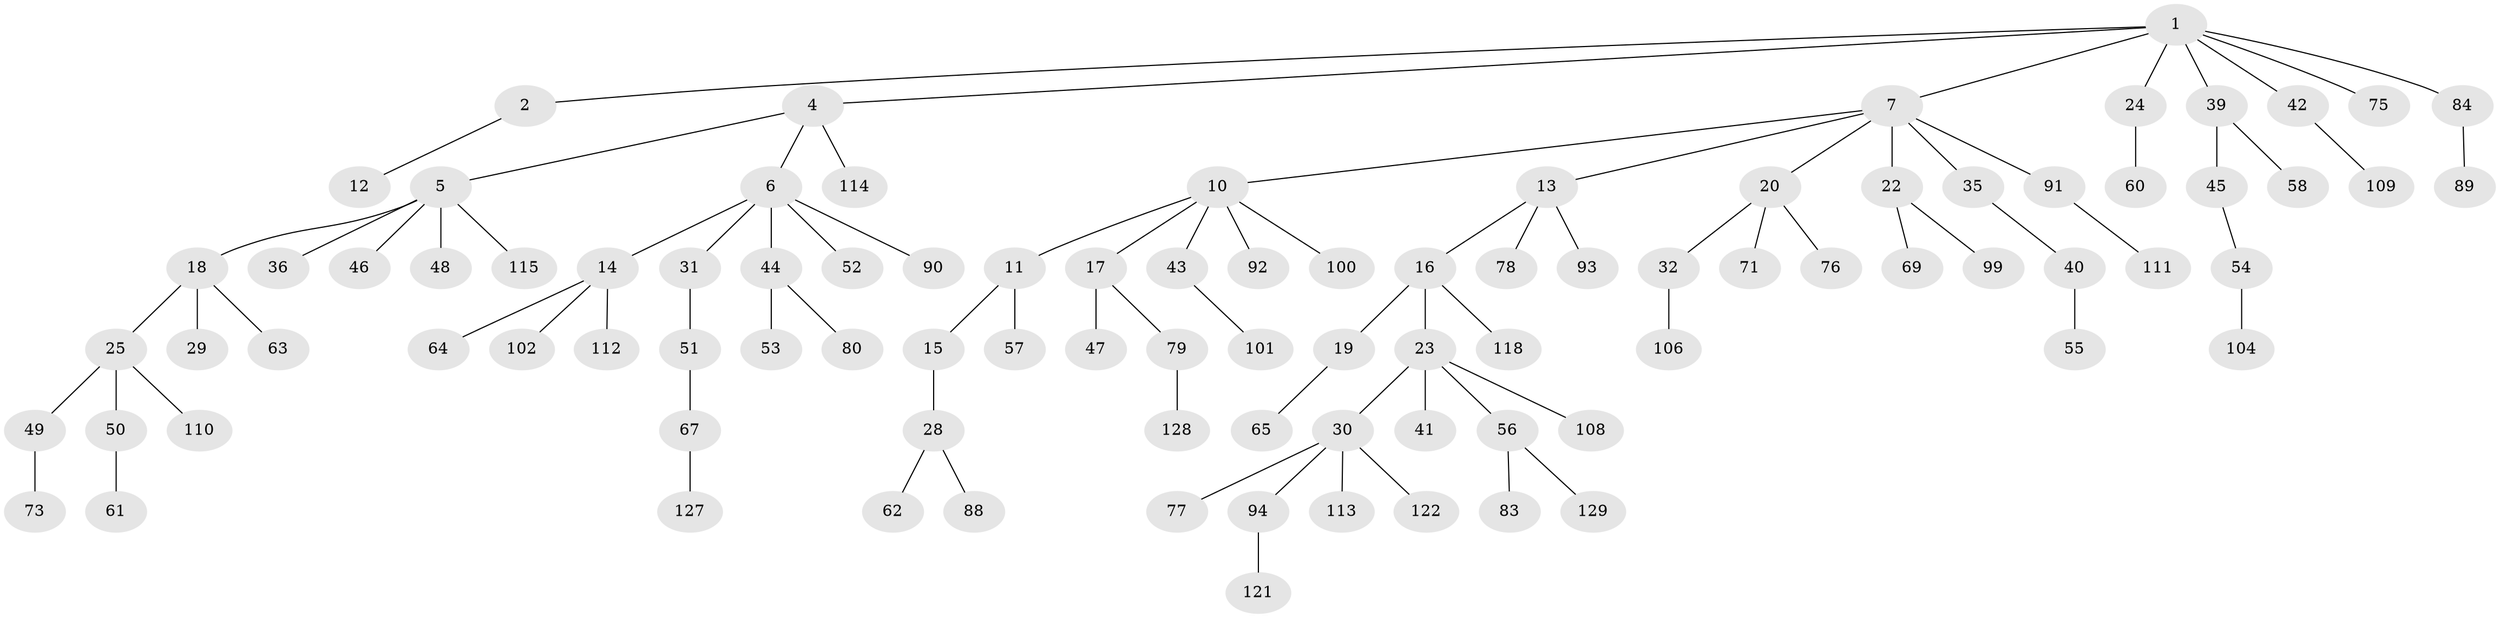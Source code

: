 // original degree distribution, {6: 0.023076923076923078, 2: 0.2153846153846154, 4: 0.1, 7: 0.007692307692307693, 5: 0.023076923076923078, 3: 0.1076923076923077, 1: 0.5230769230769231}
// Generated by graph-tools (version 1.1) at 2025/11/02/27/25 16:11:25]
// undirected, 93 vertices, 92 edges
graph export_dot {
graph [start="1"]
  node [color=gray90,style=filled];
  1 [super="+3"];
  2;
  4;
  5 [super="+34"];
  6 [super="+9"];
  7 [super="+8"];
  10 [super="+38"];
  11 [super="+21"];
  12;
  13 [super="+26"];
  14 [super="+103"];
  15;
  16 [super="+27"];
  17 [super="+123"];
  18 [super="+33"];
  19;
  20;
  22 [super="+82"];
  23 [super="+66"];
  24;
  25;
  28 [super="+72"];
  29;
  30 [super="+81"];
  31;
  32 [super="+86"];
  35 [super="+37"];
  36 [super="+120"];
  39;
  40 [super="+59"];
  41 [super="+70"];
  42 [super="+85"];
  43;
  44;
  45;
  46;
  47;
  48;
  49 [super="+124"];
  50;
  51 [super="+87"];
  52;
  53 [super="+96"];
  54 [super="+105"];
  55;
  56 [super="+125"];
  57;
  58;
  60 [super="+119"];
  61 [super="+68"];
  62;
  63;
  64;
  65 [super="+117"];
  67;
  69;
  71 [super="+74"];
  73;
  75;
  76;
  77 [super="+97"];
  78;
  79 [super="+98"];
  80;
  83;
  84 [super="+126"];
  88 [super="+95"];
  89;
  90;
  91;
  92;
  93;
  94;
  99;
  100 [super="+107"];
  101 [super="+130"];
  102;
  104;
  106;
  108;
  109;
  110;
  111;
  112;
  113;
  114;
  115 [super="+116"];
  118;
  121;
  122;
  127;
  128;
  129;
  1 -- 2;
  1 -- 4;
  1 -- 7;
  1 -- 75;
  1 -- 84;
  1 -- 24;
  1 -- 42;
  1 -- 39;
  2 -- 12;
  4 -- 5;
  4 -- 6;
  4 -- 114;
  5 -- 18;
  5 -- 36;
  5 -- 46;
  5 -- 48;
  5 -- 115;
  6 -- 31;
  6 -- 44;
  6 -- 52;
  6 -- 90;
  6 -- 14;
  7 -- 10;
  7 -- 13;
  7 -- 35;
  7 -- 91;
  7 -- 20;
  7 -- 22;
  10 -- 11;
  10 -- 17;
  10 -- 100;
  10 -- 43;
  10 -- 92;
  11 -- 15;
  11 -- 57;
  13 -- 16;
  13 -- 93;
  13 -- 78;
  14 -- 64;
  14 -- 102;
  14 -- 112;
  15 -- 28;
  16 -- 19;
  16 -- 23;
  16 -- 118;
  17 -- 47;
  17 -- 79;
  18 -- 25;
  18 -- 29;
  18 -- 63;
  19 -- 65;
  20 -- 32;
  20 -- 71;
  20 -- 76;
  22 -- 69;
  22 -- 99;
  23 -- 30;
  23 -- 41;
  23 -- 56;
  23 -- 108;
  24 -- 60;
  25 -- 49;
  25 -- 50;
  25 -- 110;
  28 -- 62;
  28 -- 88;
  30 -- 77;
  30 -- 122;
  30 -- 113;
  30 -- 94;
  31 -- 51;
  32 -- 106;
  35 -- 40;
  39 -- 45;
  39 -- 58;
  40 -- 55;
  42 -- 109;
  43 -- 101;
  44 -- 53;
  44 -- 80;
  45 -- 54;
  49 -- 73;
  50 -- 61;
  51 -- 67;
  54 -- 104;
  56 -- 83;
  56 -- 129;
  67 -- 127;
  79 -- 128;
  84 -- 89;
  91 -- 111;
  94 -- 121;
}
